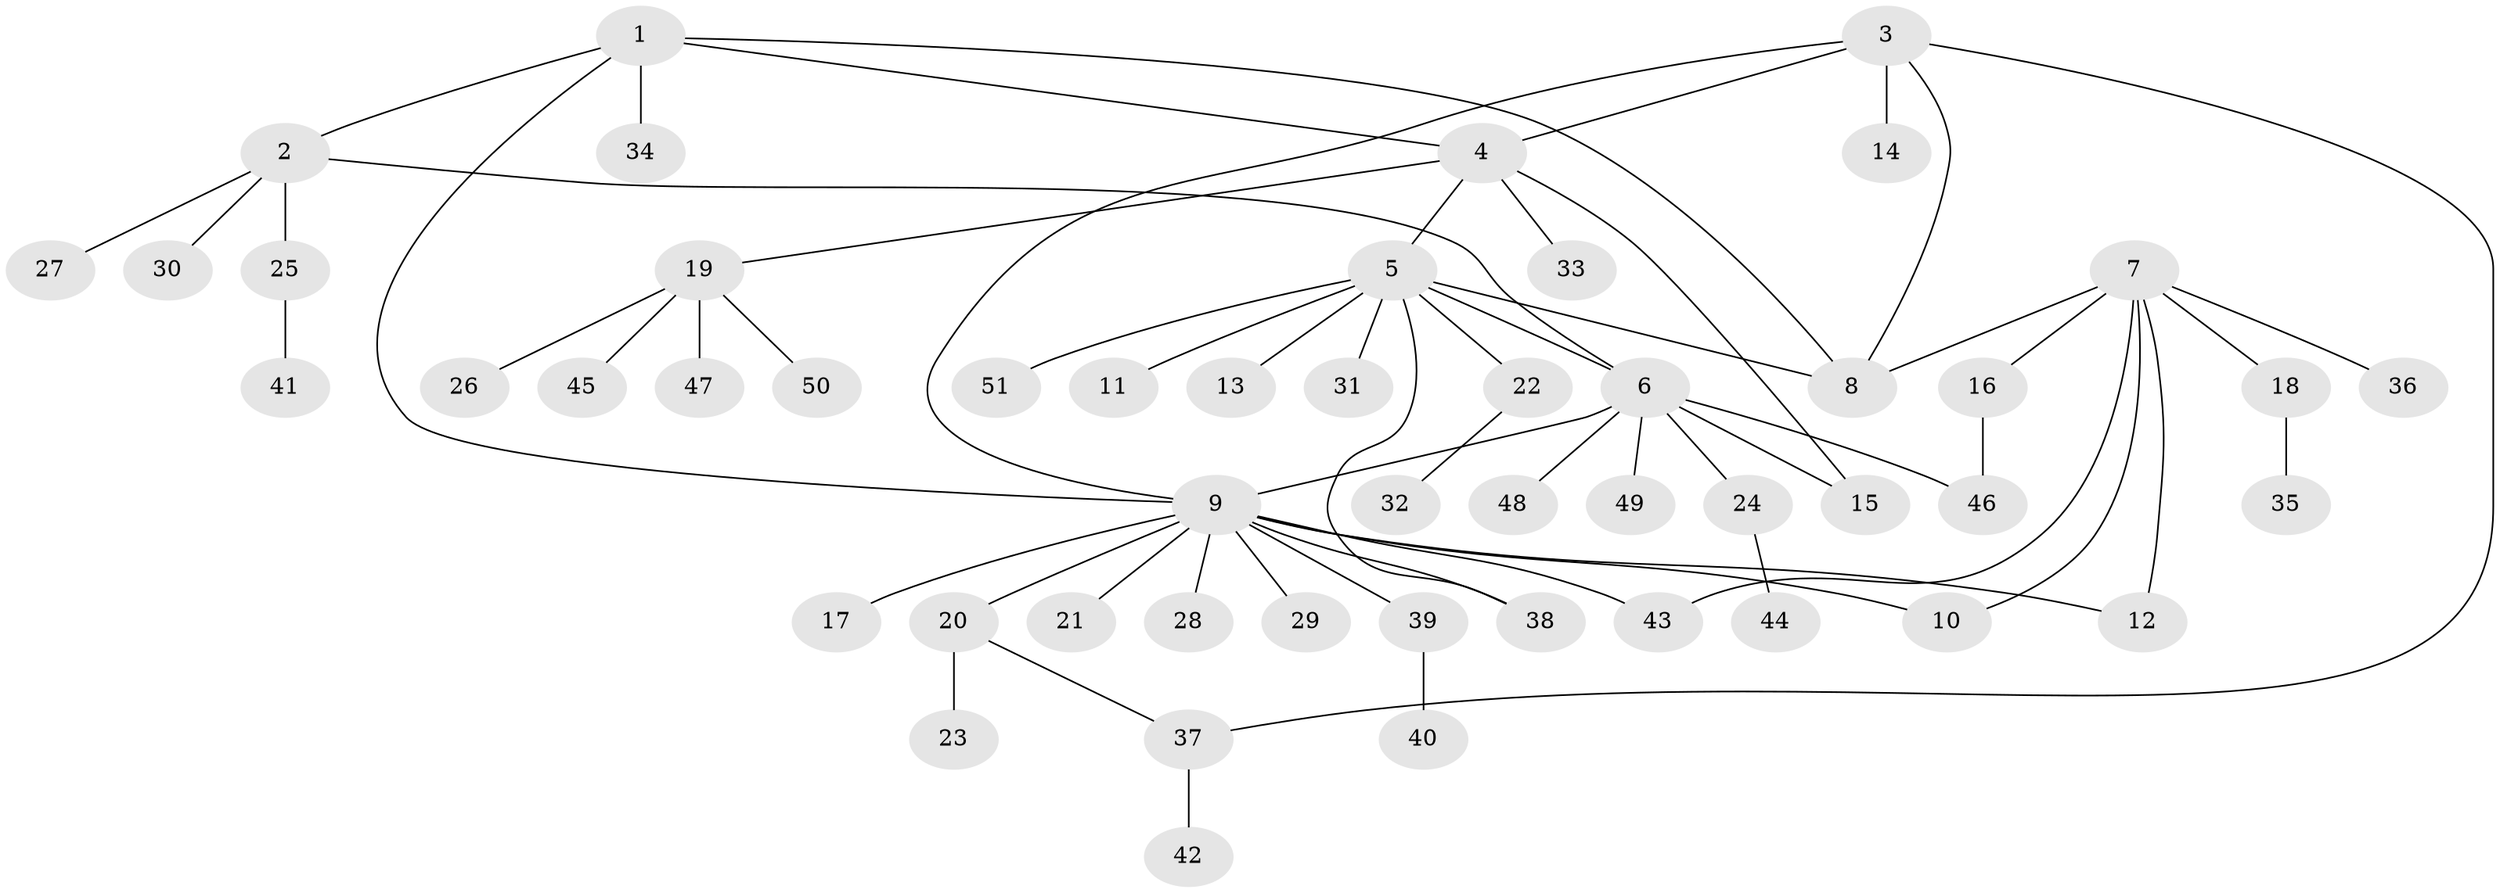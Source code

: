 // coarse degree distribution, {4: 0.12903225806451613, 5: 0.06451612903225806, 8: 0.03225806451612903, 7: 0.03225806451612903, 3: 0.03225806451612903, 10: 0.03225806451612903, 1: 0.5161290322580645, 2: 0.16129032258064516}
// Generated by graph-tools (version 1.1) at 2025/52/03/04/25 22:52:40]
// undirected, 51 vertices, 62 edges
graph export_dot {
  node [color=gray90,style=filled];
  1;
  2;
  3;
  4;
  5;
  6;
  7;
  8;
  9;
  10;
  11;
  12;
  13;
  14;
  15;
  16;
  17;
  18;
  19;
  20;
  21;
  22;
  23;
  24;
  25;
  26;
  27;
  28;
  29;
  30;
  31;
  32;
  33;
  34;
  35;
  36;
  37;
  38;
  39;
  40;
  41;
  42;
  43;
  44;
  45;
  46;
  47;
  48;
  49;
  50;
  51;
  1 -- 2;
  1 -- 4;
  1 -- 8;
  1 -- 9;
  1 -- 34;
  2 -- 6;
  2 -- 25;
  2 -- 27;
  2 -- 30;
  3 -- 4;
  3 -- 8;
  3 -- 9;
  3 -- 14;
  3 -- 37;
  4 -- 5;
  4 -- 15;
  4 -- 19;
  4 -- 33;
  5 -- 6;
  5 -- 8;
  5 -- 11;
  5 -- 13;
  5 -- 22;
  5 -- 31;
  5 -- 38;
  5 -- 51;
  6 -- 9;
  6 -- 15;
  6 -- 24;
  6 -- 46;
  6 -- 48;
  6 -- 49;
  7 -- 8;
  7 -- 10;
  7 -- 12;
  7 -- 16;
  7 -- 18;
  7 -- 36;
  7 -- 43;
  9 -- 10;
  9 -- 12;
  9 -- 17;
  9 -- 20;
  9 -- 21;
  9 -- 28;
  9 -- 29;
  9 -- 38;
  9 -- 39;
  9 -- 43;
  16 -- 46;
  18 -- 35;
  19 -- 26;
  19 -- 45;
  19 -- 47;
  19 -- 50;
  20 -- 23;
  20 -- 37;
  22 -- 32;
  24 -- 44;
  25 -- 41;
  37 -- 42;
  39 -- 40;
}
